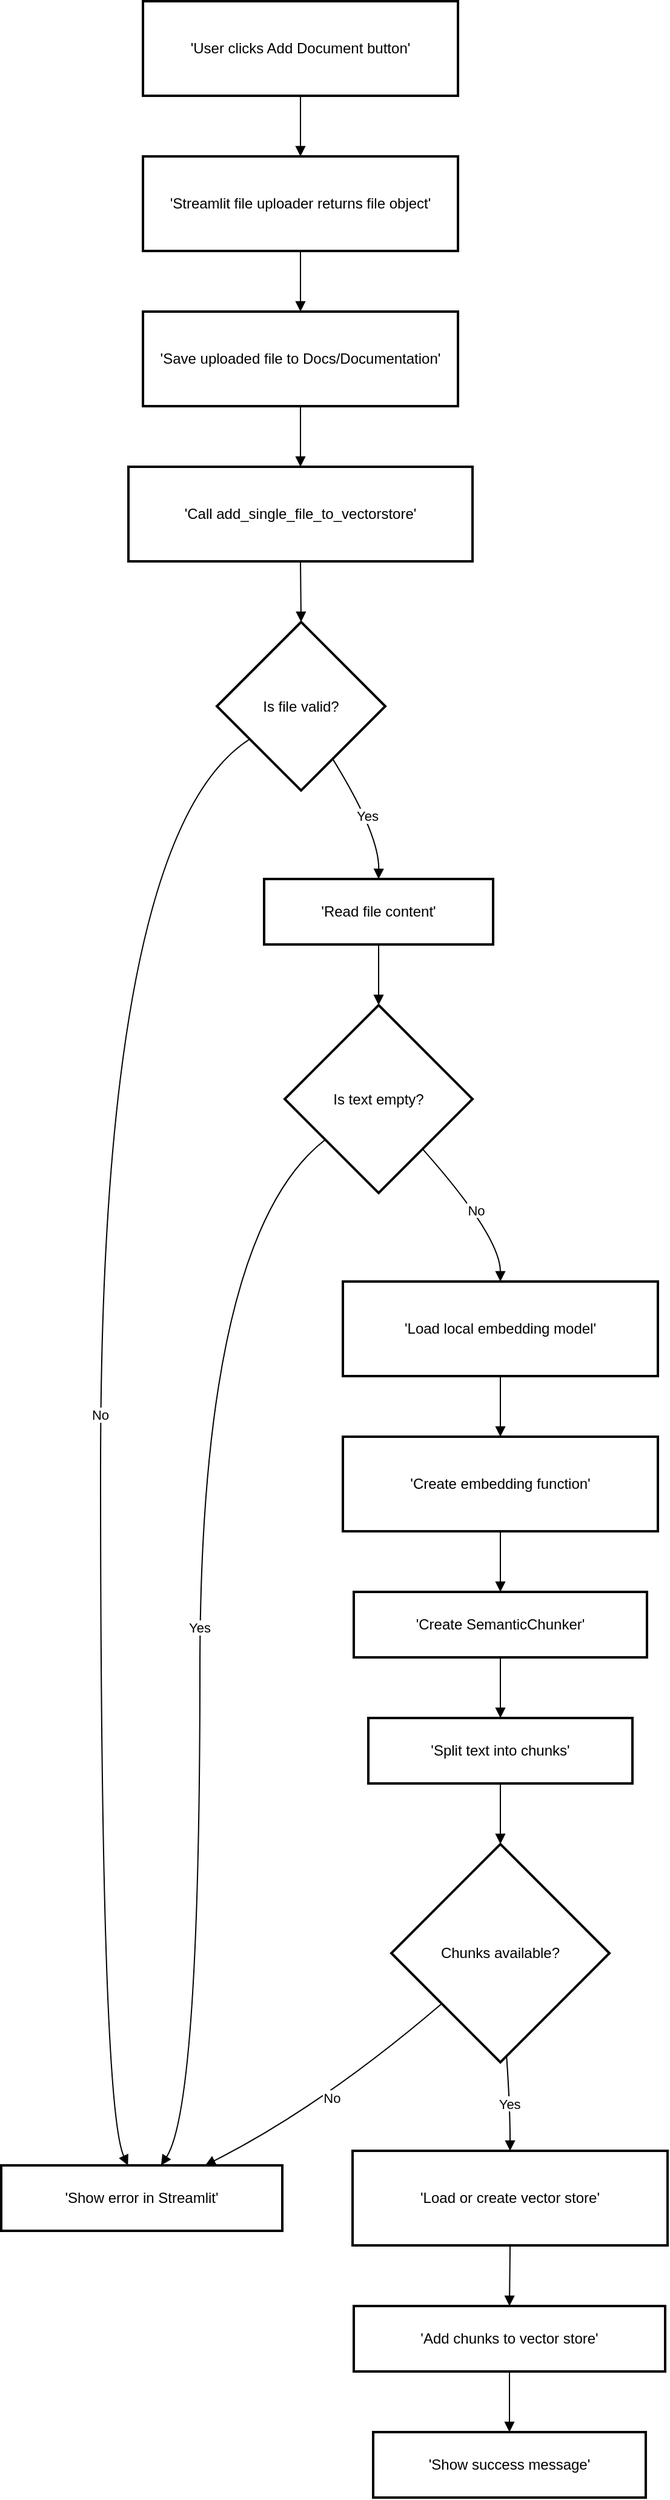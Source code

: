 <mxfile version="26.2.14">
  <diagram name="Page-1" id="OwEAMcpWbKgiCGqcCvgx">
    <mxGraphModel dx="1418" dy="752" grid="1" gridSize="10" guides="1" tooltips="1" connect="1" arrows="1" fold="1" page="1" pageScale="1" pageWidth="850" pageHeight="1100" math="0" shadow="0">
      <root>
        <mxCell id="0" />
        <mxCell id="1" parent="0" />
        <mxCell id="H1I79uzEhBS_KcUdRnxt-1" value="&#39;User clicks Add Document button&#39;" style="whiteSpace=wrap;strokeWidth=2;" vertex="1" parent="1">
          <mxGeometry x="137" y="20" width="260" height="78" as="geometry" />
        </mxCell>
        <mxCell id="H1I79uzEhBS_KcUdRnxt-2" value="&#39;Streamlit file uploader returns file object&#39;" style="whiteSpace=wrap;strokeWidth=2;" vertex="1" parent="1">
          <mxGeometry x="137" y="148" width="260" height="78" as="geometry" />
        </mxCell>
        <mxCell id="H1I79uzEhBS_KcUdRnxt-3" value="&#39;Save uploaded file to Docs/Documentation&#39;" style="whiteSpace=wrap;strokeWidth=2;" vertex="1" parent="1">
          <mxGeometry x="137" y="276" width="260" height="78" as="geometry" />
        </mxCell>
        <mxCell id="H1I79uzEhBS_KcUdRnxt-4" value="&#39;Call add_single_file_to_vectorstore&#39;" style="whiteSpace=wrap;strokeWidth=2;" vertex="1" parent="1">
          <mxGeometry x="125" y="404" width="284" height="78" as="geometry" />
        </mxCell>
        <mxCell id="H1I79uzEhBS_KcUdRnxt-5" value="Is file valid?" style="rhombus;strokeWidth=2;whiteSpace=wrap;" vertex="1" parent="1">
          <mxGeometry x="198" y="532" width="139" height="139" as="geometry" />
        </mxCell>
        <mxCell id="H1I79uzEhBS_KcUdRnxt-6" value="&#39;Show error in Streamlit&#39;" style="whiteSpace=wrap;strokeWidth=2;" vertex="1" parent="1">
          <mxGeometry x="20" y="1805" width="232" height="54" as="geometry" />
        </mxCell>
        <mxCell id="H1I79uzEhBS_KcUdRnxt-7" value="&#39;Read file content&#39;" style="whiteSpace=wrap;strokeWidth=2;" vertex="1" parent="1">
          <mxGeometry x="237" y="744" width="189" height="54" as="geometry" />
        </mxCell>
        <mxCell id="H1I79uzEhBS_KcUdRnxt-8" value="Is text empty?" style="rhombus;strokeWidth=2;whiteSpace=wrap;" vertex="1" parent="1">
          <mxGeometry x="254" y="848" width="155" height="155" as="geometry" />
        </mxCell>
        <mxCell id="H1I79uzEhBS_KcUdRnxt-9" value="&#39;Load local embedding model&#39;" style="whiteSpace=wrap;strokeWidth=2;" vertex="1" parent="1">
          <mxGeometry x="302" y="1076" width="260" height="78" as="geometry" />
        </mxCell>
        <mxCell id="H1I79uzEhBS_KcUdRnxt-10" value="&#39;Create embedding function&#39;" style="whiteSpace=wrap;strokeWidth=2;" vertex="1" parent="1">
          <mxGeometry x="302" y="1204" width="260" height="78" as="geometry" />
        </mxCell>
        <mxCell id="H1I79uzEhBS_KcUdRnxt-11" value="&#39;Create SemanticChunker&#39;" style="whiteSpace=wrap;strokeWidth=2;" vertex="1" parent="1">
          <mxGeometry x="311" y="1332" width="242" height="54" as="geometry" />
        </mxCell>
        <mxCell id="H1I79uzEhBS_KcUdRnxt-12" value="&#39;Split text into chunks&#39;" style="whiteSpace=wrap;strokeWidth=2;" vertex="1" parent="1">
          <mxGeometry x="323" y="1436" width="218" height="54" as="geometry" />
        </mxCell>
        <mxCell id="H1I79uzEhBS_KcUdRnxt-13" value="Chunks available?" style="rhombus;strokeWidth=2;whiteSpace=wrap;" vertex="1" parent="1">
          <mxGeometry x="342" y="1540" width="180" height="180" as="geometry" />
        </mxCell>
        <mxCell id="H1I79uzEhBS_KcUdRnxt-14" value="&#39;Load or create vector store&#39;" style="whiteSpace=wrap;strokeWidth=2;" vertex="1" parent="1">
          <mxGeometry x="310" y="1793" width="260" height="78" as="geometry" />
        </mxCell>
        <mxCell id="H1I79uzEhBS_KcUdRnxt-15" value="&#39;Add chunks to vector store&#39;" style="whiteSpace=wrap;strokeWidth=2;" vertex="1" parent="1">
          <mxGeometry x="311" y="1921" width="257" height="54" as="geometry" />
        </mxCell>
        <mxCell id="H1I79uzEhBS_KcUdRnxt-16" value="&#39;Show success message&#39;" style="whiteSpace=wrap;strokeWidth=2;" vertex="1" parent="1">
          <mxGeometry x="327" y="2025" width="225" height="54" as="geometry" />
        </mxCell>
        <mxCell id="H1I79uzEhBS_KcUdRnxt-17" value="" style="curved=1;startArrow=none;endArrow=block;exitX=0.5;exitY=1;entryX=0.5;entryY=0;rounded=0;" edge="1" parent="1" source="H1I79uzEhBS_KcUdRnxt-1" target="H1I79uzEhBS_KcUdRnxt-2">
          <mxGeometry relative="1" as="geometry">
            <Array as="points" />
          </mxGeometry>
        </mxCell>
        <mxCell id="H1I79uzEhBS_KcUdRnxt-18" value="" style="curved=1;startArrow=none;endArrow=block;exitX=0.5;exitY=1;entryX=0.5;entryY=0;rounded=0;" edge="1" parent="1" source="H1I79uzEhBS_KcUdRnxt-2" target="H1I79uzEhBS_KcUdRnxt-3">
          <mxGeometry relative="1" as="geometry">
            <Array as="points" />
          </mxGeometry>
        </mxCell>
        <mxCell id="H1I79uzEhBS_KcUdRnxt-19" value="" style="curved=1;startArrow=none;endArrow=block;exitX=0.5;exitY=1;entryX=0.5;entryY=0;rounded=0;" edge="1" parent="1" source="H1I79uzEhBS_KcUdRnxt-3" target="H1I79uzEhBS_KcUdRnxt-4">
          <mxGeometry relative="1" as="geometry">
            <Array as="points" />
          </mxGeometry>
        </mxCell>
        <mxCell id="H1I79uzEhBS_KcUdRnxt-20" value="" style="curved=1;startArrow=none;endArrow=block;exitX=0.5;exitY=1;entryX=0.5;entryY=0;rounded=0;" edge="1" parent="1" source="H1I79uzEhBS_KcUdRnxt-4" target="H1I79uzEhBS_KcUdRnxt-5">
          <mxGeometry relative="1" as="geometry">
            <Array as="points" />
          </mxGeometry>
        </mxCell>
        <mxCell id="H1I79uzEhBS_KcUdRnxt-21" value="No" style="curved=1;startArrow=none;endArrow=block;exitX=0;exitY=0.82;entryX=0.45;entryY=-0.01;rounded=0;" edge="1" parent="1" source="H1I79uzEhBS_KcUdRnxt-5" target="H1I79uzEhBS_KcUdRnxt-6">
          <mxGeometry relative="1" as="geometry">
            <Array as="points">
              <mxPoint x="102" y="707" />
              <mxPoint x="102" y="1756" />
            </Array>
          </mxGeometry>
        </mxCell>
        <mxCell id="H1I79uzEhBS_KcUdRnxt-22" value="Yes" style="curved=1;startArrow=none;endArrow=block;exitX=0.8;exitY=1;entryX=0.5;entryY=0;rounded=0;" edge="1" parent="1" source="H1I79uzEhBS_KcUdRnxt-5" target="H1I79uzEhBS_KcUdRnxt-7">
          <mxGeometry relative="1" as="geometry">
            <Array as="points">
              <mxPoint x="332" y="707" />
            </Array>
          </mxGeometry>
        </mxCell>
        <mxCell id="H1I79uzEhBS_KcUdRnxt-23" value="" style="curved=1;startArrow=none;endArrow=block;exitX=0.5;exitY=1;entryX=0.5;entryY=0;rounded=0;" edge="1" parent="1" source="H1I79uzEhBS_KcUdRnxt-7" target="H1I79uzEhBS_KcUdRnxt-8">
          <mxGeometry relative="1" as="geometry">
            <Array as="points" />
          </mxGeometry>
        </mxCell>
        <mxCell id="H1I79uzEhBS_KcUdRnxt-24" value="Yes" style="curved=1;startArrow=none;endArrow=block;exitX=0;exitY=0.88;entryX=0.57;entryY=-0.01;rounded=0;" edge="1" parent="1" source="H1I79uzEhBS_KcUdRnxt-8" target="H1I79uzEhBS_KcUdRnxt-6">
          <mxGeometry relative="1" as="geometry">
            <Array as="points">
              <mxPoint x="184" y="1039" />
              <mxPoint x="184" y="1756" />
            </Array>
          </mxGeometry>
        </mxCell>
        <mxCell id="H1I79uzEhBS_KcUdRnxt-25" value="No" style="curved=1;startArrow=none;endArrow=block;exitX=0.94;exitY=1;entryX=0.5;entryY=0;rounded=0;" edge="1" parent="1" source="H1I79uzEhBS_KcUdRnxt-8" target="H1I79uzEhBS_KcUdRnxt-9">
          <mxGeometry relative="1" as="geometry">
            <Array as="points">
              <mxPoint x="432" y="1039" />
            </Array>
          </mxGeometry>
        </mxCell>
        <mxCell id="H1I79uzEhBS_KcUdRnxt-26" value="" style="curved=1;startArrow=none;endArrow=block;exitX=0.5;exitY=1;entryX=0.5;entryY=0;rounded=0;" edge="1" parent="1" source="H1I79uzEhBS_KcUdRnxt-9" target="H1I79uzEhBS_KcUdRnxt-10">
          <mxGeometry relative="1" as="geometry">
            <Array as="points" />
          </mxGeometry>
        </mxCell>
        <mxCell id="H1I79uzEhBS_KcUdRnxt-27" value="" style="curved=1;startArrow=none;endArrow=block;exitX=0.5;exitY=1;entryX=0.5;entryY=0;rounded=0;" edge="1" parent="1" source="H1I79uzEhBS_KcUdRnxt-10" target="H1I79uzEhBS_KcUdRnxt-11">
          <mxGeometry relative="1" as="geometry">
            <Array as="points" />
          </mxGeometry>
        </mxCell>
        <mxCell id="H1I79uzEhBS_KcUdRnxt-28" value="" style="curved=1;startArrow=none;endArrow=block;exitX=0.5;exitY=1;entryX=0.5;entryY=0;rounded=0;" edge="1" parent="1" source="H1I79uzEhBS_KcUdRnxt-11" target="H1I79uzEhBS_KcUdRnxt-12">
          <mxGeometry relative="1" as="geometry">
            <Array as="points" />
          </mxGeometry>
        </mxCell>
        <mxCell id="H1I79uzEhBS_KcUdRnxt-29" value="" style="curved=1;startArrow=none;endArrow=block;exitX=0.5;exitY=1;entryX=0.5;entryY=0;rounded=0;" edge="1" parent="1" source="H1I79uzEhBS_KcUdRnxt-12" target="H1I79uzEhBS_KcUdRnxt-13">
          <mxGeometry relative="1" as="geometry">
            <Array as="points" />
          </mxGeometry>
        </mxCell>
        <mxCell id="H1I79uzEhBS_KcUdRnxt-30" value="No" style="curved=1;startArrow=none;endArrow=block;exitX=0;exitY=0.93;entryX=0.73;entryY=-0.01;rounded=0;" edge="1" parent="1" source="H1I79uzEhBS_KcUdRnxt-13" target="H1I79uzEhBS_KcUdRnxt-6">
          <mxGeometry relative="1" as="geometry">
            <Array as="points">
              <mxPoint x="285" y="1756" />
            </Array>
          </mxGeometry>
        </mxCell>
        <mxCell id="H1I79uzEhBS_KcUdRnxt-31" value="Yes" style="curved=1;startArrow=none;endArrow=block;exitX=0.53;exitY=1;entryX=0.5;entryY=-0.01;rounded=0;" edge="1" parent="1" source="H1I79uzEhBS_KcUdRnxt-13" target="H1I79uzEhBS_KcUdRnxt-14">
          <mxGeometry relative="1" as="geometry">
            <Array as="points">
              <mxPoint x="440" y="1756" />
            </Array>
          </mxGeometry>
        </mxCell>
        <mxCell id="H1I79uzEhBS_KcUdRnxt-32" value="" style="curved=1;startArrow=none;endArrow=block;exitX=0.5;exitY=0.99;entryX=0.5;entryY=-0.01;rounded=0;" edge="1" parent="1" source="H1I79uzEhBS_KcUdRnxt-14" target="H1I79uzEhBS_KcUdRnxt-15">
          <mxGeometry relative="1" as="geometry">
            <Array as="points" />
          </mxGeometry>
        </mxCell>
        <mxCell id="H1I79uzEhBS_KcUdRnxt-33" value="" style="curved=1;startArrow=none;endArrow=block;exitX=0.5;exitY=0.99;entryX=0.5;entryY=-0.01;rounded=0;" edge="1" parent="1" source="H1I79uzEhBS_KcUdRnxt-15" target="H1I79uzEhBS_KcUdRnxt-16">
          <mxGeometry relative="1" as="geometry">
            <Array as="points" />
          </mxGeometry>
        </mxCell>
      </root>
    </mxGraphModel>
  </diagram>
</mxfile>
